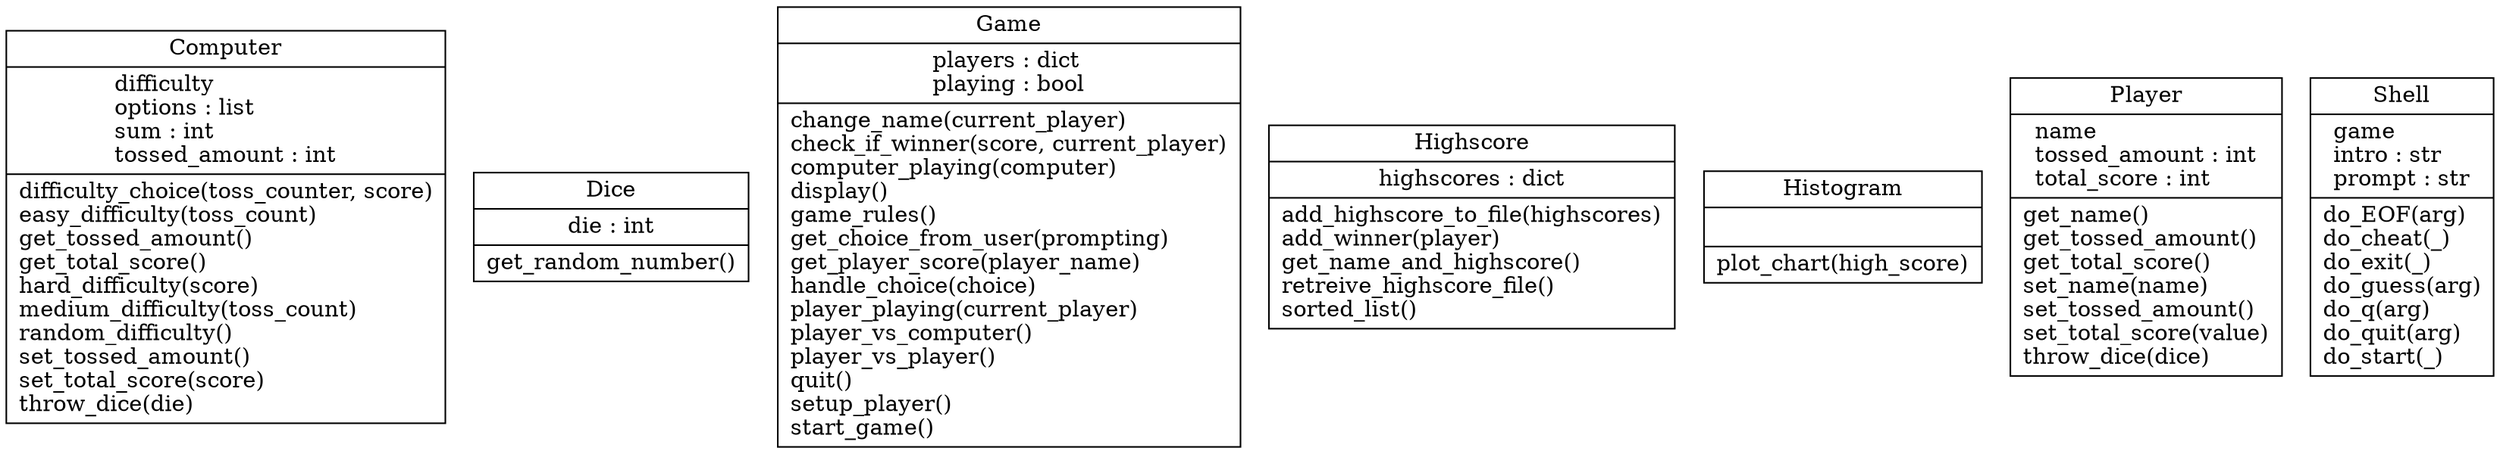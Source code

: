 digraph "classes" {
rankdir=BT
charset="utf-8"
"PigDiceGame.computer.Computer" [color="black", fontcolor="black", label=<{Computer|difficulty<br ALIGN="LEFT"/>options : list<br ALIGN="LEFT"/>sum : int<br ALIGN="LEFT"/>tossed_amount : int<br ALIGN="LEFT"/>|difficulty_choice(toss_counter, score)<br ALIGN="LEFT"/>easy_difficulty(toss_count)<br ALIGN="LEFT"/>get_tossed_amount()<br ALIGN="LEFT"/>get_total_score()<br ALIGN="LEFT"/>hard_difficulty(score)<br ALIGN="LEFT"/>medium_difficulty(toss_count)<br ALIGN="LEFT"/>random_difficulty()<br ALIGN="LEFT"/>set_tossed_amount()<br ALIGN="LEFT"/>set_total_score(score)<br ALIGN="LEFT"/>throw_dice(die)<br ALIGN="LEFT"/>}>, shape="record", style="solid"];
"PigDiceGame.dice.Dice" [color="black", fontcolor="black", label=<{Dice|die : int<br ALIGN="LEFT"/>|get_random_number()<br ALIGN="LEFT"/>}>, shape="record", style="solid"];
"PigDiceGame.game.Game" [color="black", fontcolor="black", label=<{Game|players : dict<br ALIGN="LEFT"/>playing : bool<br ALIGN="LEFT"/>|change_name(current_player)<br ALIGN="LEFT"/>check_if_winner(score, current_player)<br ALIGN="LEFT"/>computer_playing(computer)<br ALIGN="LEFT"/>display()<br ALIGN="LEFT"/>game_rules()<br ALIGN="LEFT"/>get_choice_from_user(prompting)<br ALIGN="LEFT"/>get_player_score(player_name)<br ALIGN="LEFT"/>handle_choice(choice)<br ALIGN="LEFT"/>player_playing(current_player)<br ALIGN="LEFT"/>player_vs_computer()<br ALIGN="LEFT"/>player_vs_player()<br ALIGN="LEFT"/>quit()<br ALIGN="LEFT"/>setup_player()<br ALIGN="LEFT"/>start_game()<br ALIGN="LEFT"/>}>, shape="record", style="solid"];
"PigDiceGame.highscore.Highscore" [color="black", fontcolor="black", label=<{Highscore|highscores : dict<br ALIGN="LEFT"/>|add_highscore_to_file(highscores)<br ALIGN="LEFT"/>add_winner(player)<br ALIGN="LEFT"/>get_name_and_highscore()<br ALIGN="LEFT"/>retreive_highscore_file()<br ALIGN="LEFT"/>sorted_list()<br ALIGN="LEFT"/>}>, shape="record", style="solid"];
"PigDiceGame.histogram.Histogram" [color="black", fontcolor="black", label=<{Histogram|<br ALIGN="LEFT"/>|plot_chart(high_score)<br ALIGN="LEFT"/>}>, shape="record", style="solid"];
"PigDiceGame.player.Player" [color="black", fontcolor="black", label=<{Player|name<br ALIGN="LEFT"/>tossed_amount : int<br ALIGN="LEFT"/>total_score : int<br ALIGN="LEFT"/>|get_name()<br ALIGN="LEFT"/>get_tossed_amount()<br ALIGN="LEFT"/>get_total_score()<br ALIGN="LEFT"/>set_name(name)<br ALIGN="LEFT"/>set_tossed_amount()<br ALIGN="LEFT"/>set_total_score(value)<br ALIGN="LEFT"/>throw_dice(dice)<br ALIGN="LEFT"/>}>, shape="record", style="solid"];
"PigDiceGame.shell.Shell" [color="black", fontcolor="black", label=<{Shell|game<br ALIGN="LEFT"/>intro : str<br ALIGN="LEFT"/>prompt : str<br ALIGN="LEFT"/>|do_EOF(arg)<br ALIGN="LEFT"/>do_cheat(_)<br ALIGN="LEFT"/>do_exit(_)<br ALIGN="LEFT"/>do_guess(arg)<br ALIGN="LEFT"/>do_q(arg)<br ALIGN="LEFT"/>do_quit(arg)<br ALIGN="LEFT"/>do_start(_)<br ALIGN="LEFT"/>}>, shape="record", style="solid"];
}
